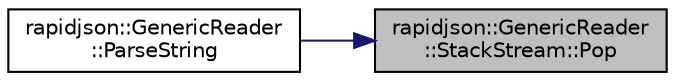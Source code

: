 digraph "rapidjson::GenericReader::StackStream::Pop"
{
 // INTERACTIVE_SVG=YES
 // LATEX_PDF_SIZE
  edge [fontname="Helvetica",fontsize="10",labelfontname="Helvetica",labelfontsize="10"];
  node [fontname="Helvetica",fontsize="10",shape=record];
  rankdir="RL";
  Node10 [label="rapidjson::GenericReader\l::StackStream::Pop",height=0.2,width=0.4,color="black", fillcolor="grey75", style="filled", fontcolor="black",tooltip=" "];
  Node10 -> Node11 [dir="back",color="midnightblue",fontsize="10",style="solid",fontname="Helvetica"];
  Node11 [label="rapidjson::GenericReader\l::ParseString",height=0.2,width=0.4,color="black", fillcolor="white", style="filled",URL="$classrapidjson_1_1_generic_reader.html#ac8b138efb06521b899fde5cf7355d4f9",tooltip=" "];
}
